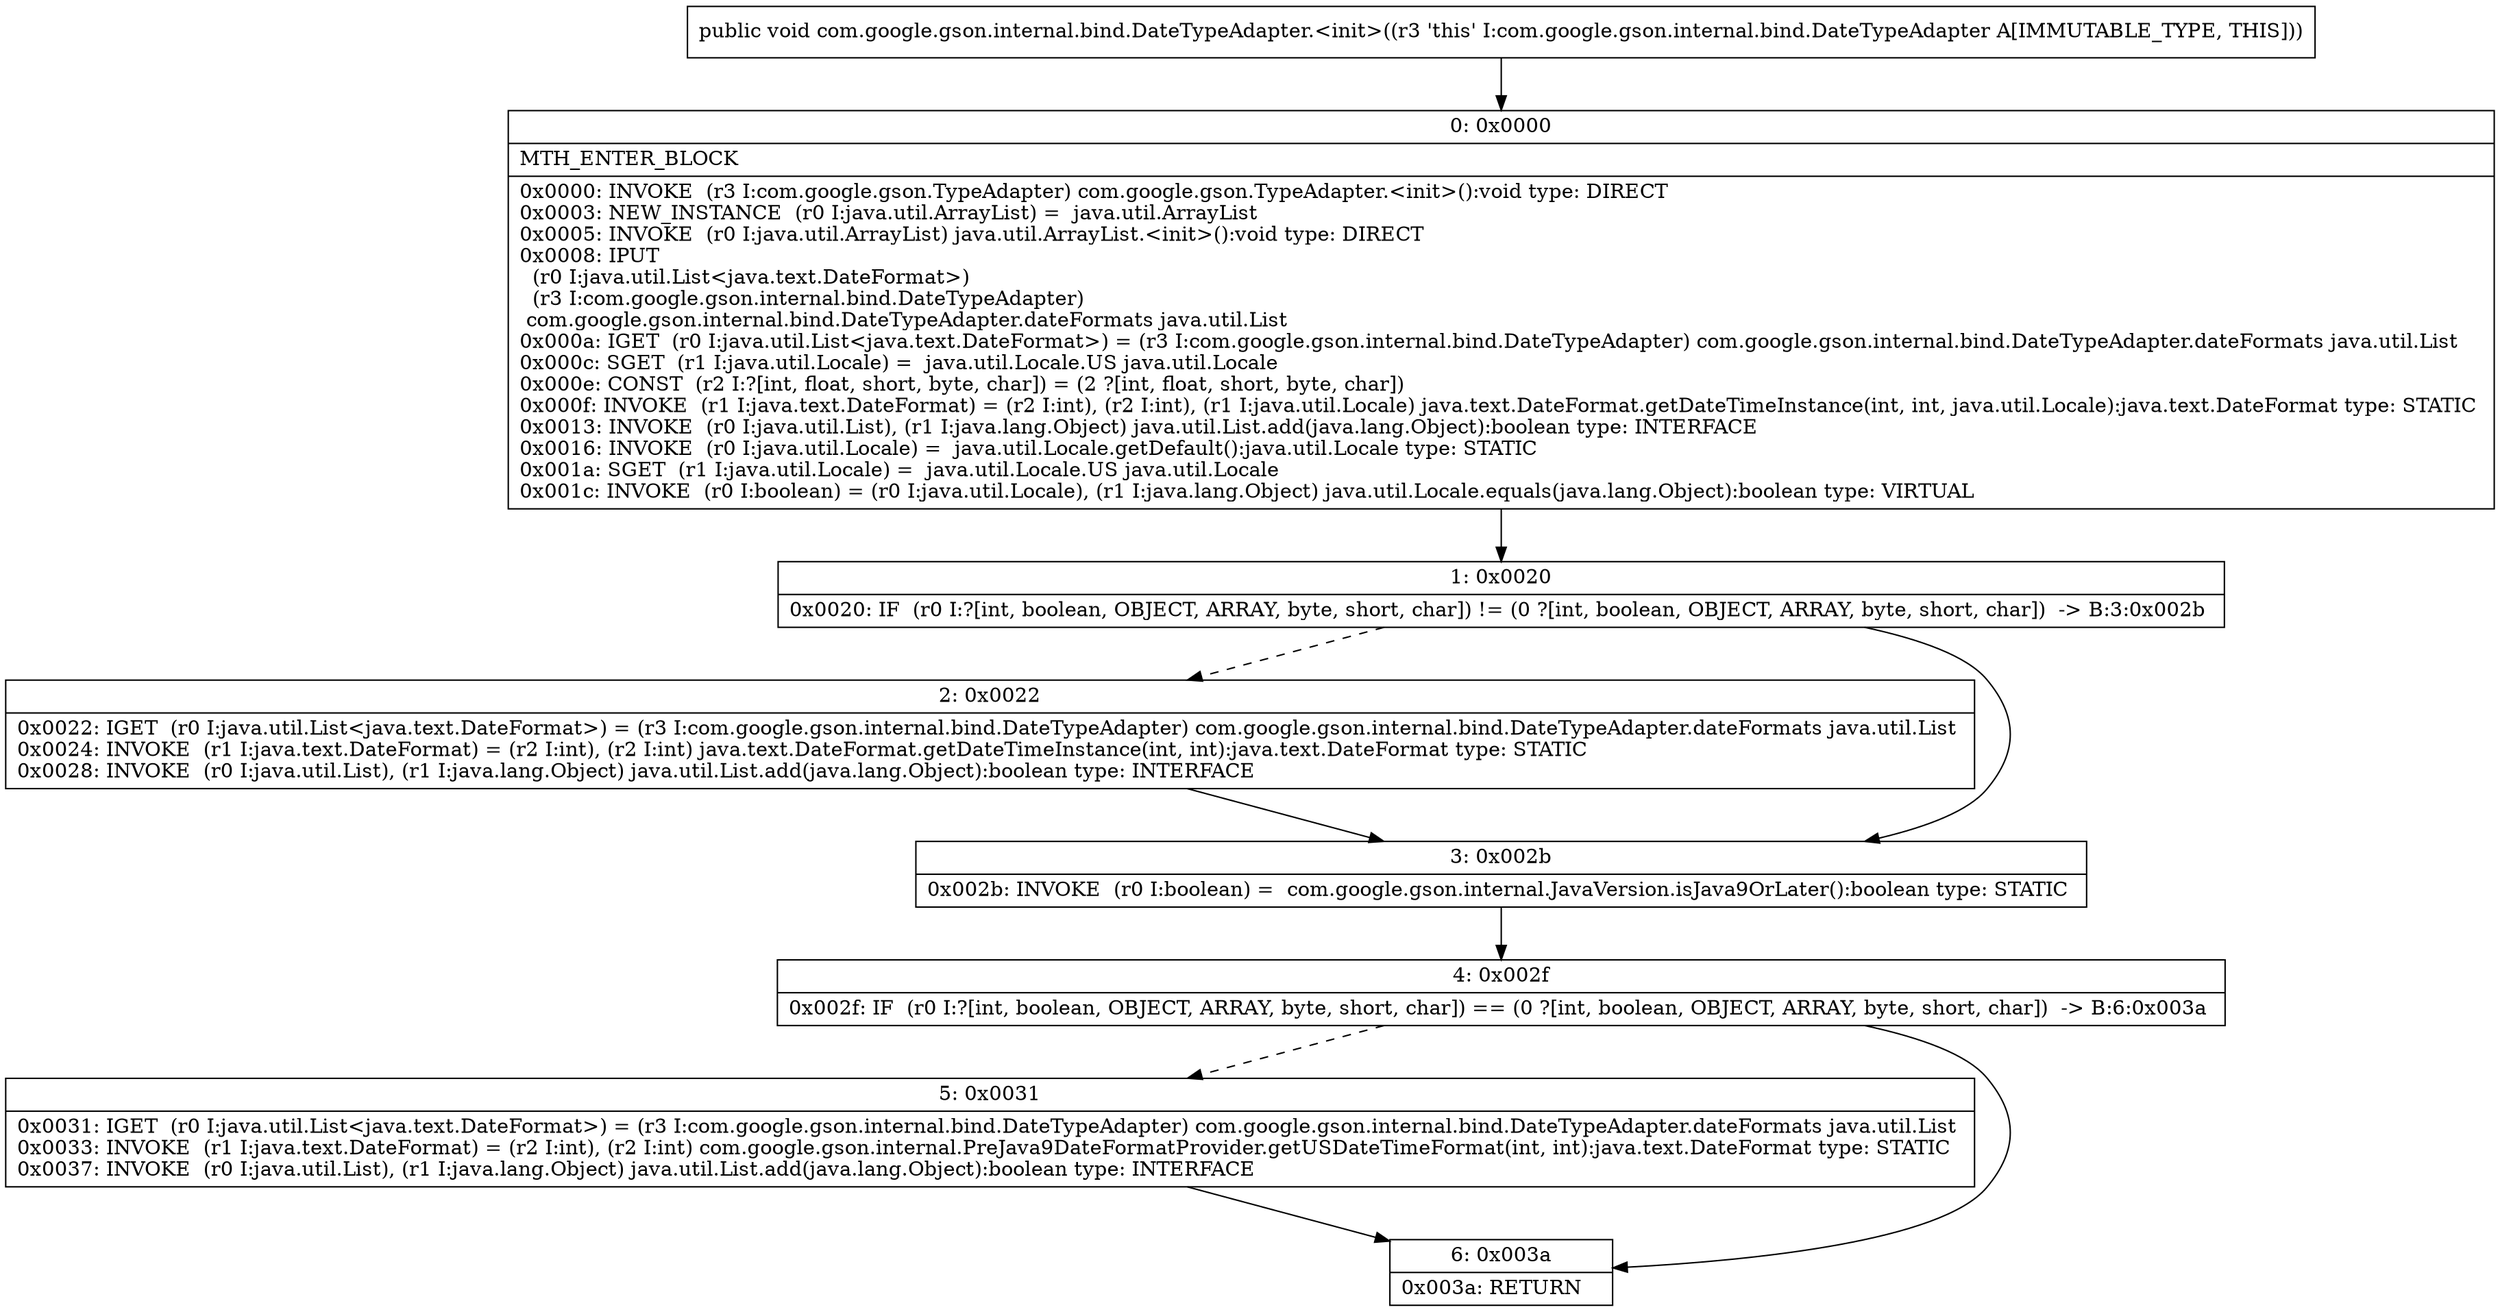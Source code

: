 digraph "CFG forcom.google.gson.internal.bind.DateTypeAdapter.\<init\>()V" {
Node_0 [shape=record,label="{0\:\ 0x0000|MTH_ENTER_BLOCK\l|0x0000: INVOKE  (r3 I:com.google.gson.TypeAdapter) com.google.gson.TypeAdapter.\<init\>():void type: DIRECT \l0x0003: NEW_INSTANCE  (r0 I:java.util.ArrayList) =  java.util.ArrayList \l0x0005: INVOKE  (r0 I:java.util.ArrayList) java.util.ArrayList.\<init\>():void type: DIRECT \l0x0008: IPUT  \l  (r0 I:java.util.List\<java.text.DateFormat\>)\l  (r3 I:com.google.gson.internal.bind.DateTypeAdapter)\l com.google.gson.internal.bind.DateTypeAdapter.dateFormats java.util.List \l0x000a: IGET  (r0 I:java.util.List\<java.text.DateFormat\>) = (r3 I:com.google.gson.internal.bind.DateTypeAdapter) com.google.gson.internal.bind.DateTypeAdapter.dateFormats java.util.List \l0x000c: SGET  (r1 I:java.util.Locale) =  java.util.Locale.US java.util.Locale \l0x000e: CONST  (r2 I:?[int, float, short, byte, char]) = (2 ?[int, float, short, byte, char]) \l0x000f: INVOKE  (r1 I:java.text.DateFormat) = (r2 I:int), (r2 I:int), (r1 I:java.util.Locale) java.text.DateFormat.getDateTimeInstance(int, int, java.util.Locale):java.text.DateFormat type: STATIC \l0x0013: INVOKE  (r0 I:java.util.List), (r1 I:java.lang.Object) java.util.List.add(java.lang.Object):boolean type: INTERFACE \l0x0016: INVOKE  (r0 I:java.util.Locale) =  java.util.Locale.getDefault():java.util.Locale type: STATIC \l0x001a: SGET  (r1 I:java.util.Locale) =  java.util.Locale.US java.util.Locale \l0x001c: INVOKE  (r0 I:boolean) = (r0 I:java.util.Locale), (r1 I:java.lang.Object) java.util.Locale.equals(java.lang.Object):boolean type: VIRTUAL \l}"];
Node_1 [shape=record,label="{1\:\ 0x0020|0x0020: IF  (r0 I:?[int, boolean, OBJECT, ARRAY, byte, short, char]) != (0 ?[int, boolean, OBJECT, ARRAY, byte, short, char])  \-\> B:3:0x002b \l}"];
Node_2 [shape=record,label="{2\:\ 0x0022|0x0022: IGET  (r0 I:java.util.List\<java.text.DateFormat\>) = (r3 I:com.google.gson.internal.bind.DateTypeAdapter) com.google.gson.internal.bind.DateTypeAdapter.dateFormats java.util.List \l0x0024: INVOKE  (r1 I:java.text.DateFormat) = (r2 I:int), (r2 I:int) java.text.DateFormat.getDateTimeInstance(int, int):java.text.DateFormat type: STATIC \l0x0028: INVOKE  (r0 I:java.util.List), (r1 I:java.lang.Object) java.util.List.add(java.lang.Object):boolean type: INTERFACE \l}"];
Node_3 [shape=record,label="{3\:\ 0x002b|0x002b: INVOKE  (r0 I:boolean) =  com.google.gson.internal.JavaVersion.isJava9OrLater():boolean type: STATIC \l}"];
Node_4 [shape=record,label="{4\:\ 0x002f|0x002f: IF  (r0 I:?[int, boolean, OBJECT, ARRAY, byte, short, char]) == (0 ?[int, boolean, OBJECT, ARRAY, byte, short, char])  \-\> B:6:0x003a \l}"];
Node_5 [shape=record,label="{5\:\ 0x0031|0x0031: IGET  (r0 I:java.util.List\<java.text.DateFormat\>) = (r3 I:com.google.gson.internal.bind.DateTypeAdapter) com.google.gson.internal.bind.DateTypeAdapter.dateFormats java.util.List \l0x0033: INVOKE  (r1 I:java.text.DateFormat) = (r2 I:int), (r2 I:int) com.google.gson.internal.PreJava9DateFormatProvider.getUSDateTimeFormat(int, int):java.text.DateFormat type: STATIC \l0x0037: INVOKE  (r0 I:java.util.List), (r1 I:java.lang.Object) java.util.List.add(java.lang.Object):boolean type: INTERFACE \l}"];
Node_6 [shape=record,label="{6\:\ 0x003a|0x003a: RETURN   \l}"];
MethodNode[shape=record,label="{public void com.google.gson.internal.bind.DateTypeAdapter.\<init\>((r3 'this' I:com.google.gson.internal.bind.DateTypeAdapter A[IMMUTABLE_TYPE, THIS])) }"];
MethodNode -> Node_0;
Node_0 -> Node_1;
Node_1 -> Node_2[style=dashed];
Node_1 -> Node_3;
Node_2 -> Node_3;
Node_3 -> Node_4;
Node_4 -> Node_5[style=dashed];
Node_4 -> Node_6;
Node_5 -> Node_6;
}

